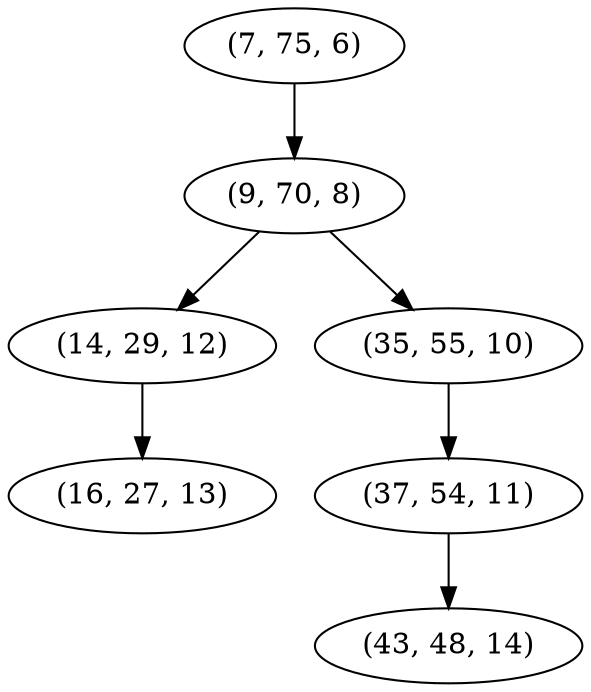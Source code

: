 digraph tree {
    "(7, 75, 6)";
    "(9, 70, 8)";
    "(14, 29, 12)";
    "(16, 27, 13)";
    "(35, 55, 10)";
    "(37, 54, 11)";
    "(43, 48, 14)";
    "(7, 75, 6)" -> "(9, 70, 8)";
    "(9, 70, 8)" -> "(14, 29, 12)";
    "(9, 70, 8)" -> "(35, 55, 10)";
    "(14, 29, 12)" -> "(16, 27, 13)";
    "(35, 55, 10)" -> "(37, 54, 11)";
    "(37, 54, 11)" -> "(43, 48, 14)";
}

